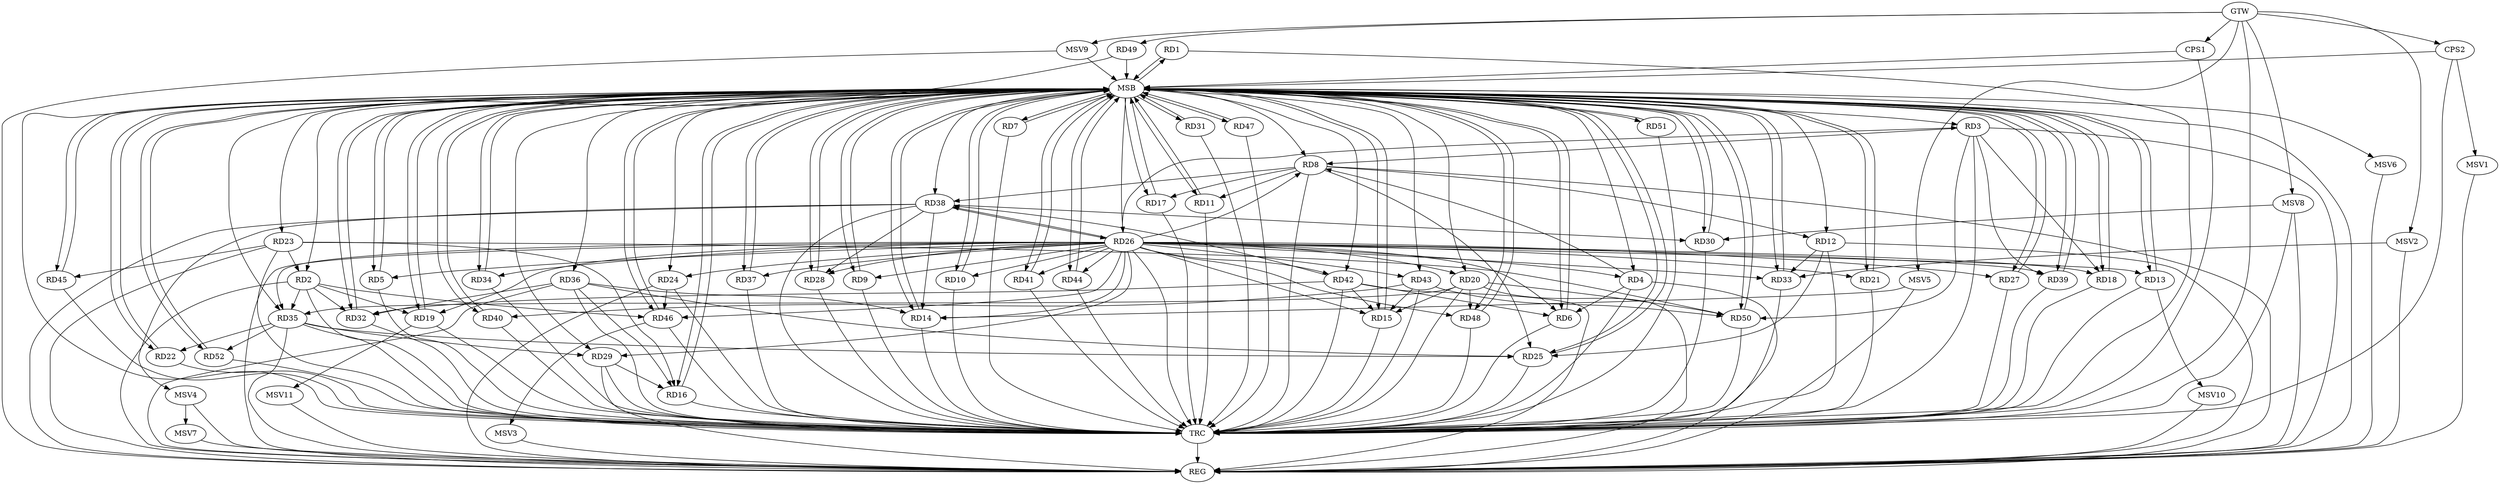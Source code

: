 strict digraph G {
  RD1 [ label="RD1" ];
  RD2 [ label="RD2" ];
  RD3 [ label="RD3" ];
  RD4 [ label="RD4" ];
  RD5 [ label="RD5" ];
  RD6 [ label="RD6" ];
  RD7 [ label="RD7" ];
  RD8 [ label="RD8" ];
  RD9 [ label="RD9" ];
  RD10 [ label="RD10" ];
  RD11 [ label="RD11" ];
  RD12 [ label="RD12" ];
  RD13 [ label="RD13" ];
  RD14 [ label="RD14" ];
  RD15 [ label="RD15" ];
  RD16 [ label="RD16" ];
  RD17 [ label="RD17" ];
  RD18 [ label="RD18" ];
  RD19 [ label="RD19" ];
  RD20 [ label="RD20" ];
  RD21 [ label="RD21" ];
  RD22 [ label="RD22" ];
  RD23 [ label="RD23" ];
  RD24 [ label="RD24" ];
  RD25 [ label="RD25" ];
  RD26 [ label="RD26" ];
  RD27 [ label="RD27" ];
  RD28 [ label="RD28" ];
  RD29 [ label="RD29" ];
  RD30 [ label="RD30" ];
  RD31 [ label="RD31" ];
  RD32 [ label="RD32" ];
  RD33 [ label="RD33" ];
  RD34 [ label="RD34" ];
  RD35 [ label="RD35" ];
  RD36 [ label="RD36" ];
  RD37 [ label="RD37" ];
  RD38 [ label="RD38" ];
  RD39 [ label="RD39" ];
  RD40 [ label="RD40" ];
  RD41 [ label="RD41" ];
  RD42 [ label="RD42" ];
  RD43 [ label="RD43" ];
  RD44 [ label="RD44" ];
  RD45 [ label="RD45" ];
  RD46 [ label="RD46" ];
  RD47 [ label="RD47" ];
  RD48 [ label="RD48" ];
  RD49 [ label="RD49" ];
  RD50 [ label="RD50" ];
  RD51 [ label="RD51" ];
  RD52 [ label="RD52" ];
  CPS1 [ label="CPS1" ];
  CPS2 [ label="CPS2" ];
  GTW [ label="GTW" ];
  REG [ label="REG" ];
  MSB [ label="MSB" ];
  TRC [ label="TRC" ];
  MSV1 [ label="MSV1" ];
  MSV2 [ label="MSV2" ];
  MSV3 [ label="MSV3" ];
  MSV4 [ label="MSV4" ];
  MSV5 [ label="MSV5" ];
  MSV6 [ label="MSV6" ];
  MSV7 [ label="MSV7" ];
  MSV8 [ label="MSV8" ];
  MSV9 [ label="MSV9" ];
  MSV10 [ label="MSV10" ];
  MSV11 [ label="MSV11" ];
  RD2 -> RD19;
  RD23 -> RD2;
  RD2 -> RD32;
  RD2 -> RD35;
  RD2 -> RD46;
  RD3 -> RD8;
  RD3 -> RD18;
  RD3 -> RD39;
  RD3 -> RD50;
  RD4 -> RD6;
  RD4 -> RD8;
  RD26 -> RD6;
  RD42 -> RD6;
  RD8 -> RD11;
  RD8 -> RD12;
  RD8 -> RD17;
  RD8 -> RD25;
  RD8 -> RD38;
  RD12 -> RD25;
  RD12 -> RD33;
  RD36 -> RD14;
  RD38 -> RD14;
  RD20 -> RD15;
  RD26 -> RD15;
  RD42 -> RD15;
  RD43 -> RD15;
  RD23 -> RD16;
  RD29 -> RD16;
  RD36 -> RD16;
  RD20 -> RD35;
  RD20 -> RD48;
  RD20 -> RD50;
  RD26 -> RD21;
  RD35 -> RD22;
  RD23 -> RD45;
  RD23 -> RD50;
  RD24 -> RD46;
  RD35 -> RD25;
  RD36 -> RD25;
  RD26 -> RD28;
  RD26 -> RD29;
  RD26 -> RD33;
  RD26 -> RD38;
  RD38 -> RD26;
  RD38 -> RD28;
  RD35 -> RD29;
  RD38 -> RD30;
  RD36 -> RD32;
  RD42 -> RD32;
  RD35 -> RD52;
  RD42 -> RD38;
  RD43 -> RD40;
  RD43 -> RD50;
  GTW -> RD49;
  GTW -> CPS1;
  GTW -> CPS2;
  RD2 -> REG;
  RD3 -> REG;
  RD4 -> REG;
  RD8 -> REG;
  RD12 -> REG;
  RD20 -> REG;
  RD23 -> REG;
  RD24 -> REG;
  RD26 -> REG;
  RD29 -> REG;
  RD35 -> REG;
  RD36 -> REG;
  RD38 -> REG;
  RD42 -> REG;
  RD1 -> MSB;
  MSB -> RD18;
  MSB -> RD20;
  MSB -> RD21;
  MSB -> REG;
  RD5 -> MSB;
  MSB -> RD16;
  MSB -> RD48;
  RD6 -> MSB;
  MSB -> RD15;
  MSB -> RD17;
  MSB -> RD25;
  MSB -> RD35;
  RD7 -> MSB;
  MSB -> RD19;
  MSB -> RD29;
  MSB -> RD30;
  MSB -> RD34;
  MSB -> RD39;
  RD9 -> MSB;
  MSB -> RD33;
  MSB -> RD37;
  MSB -> RD46;
  MSB -> RD47;
  MSB -> RD52;
  RD10 -> MSB;
  MSB -> RD51;
  RD11 -> MSB;
  MSB -> RD43;
  RD13 -> MSB;
  RD14 -> MSB;
  MSB -> RD1;
  MSB -> RD12;
  MSB -> RD24;
  MSB -> RD36;
  MSB -> RD44;
  RD15 -> MSB;
  MSB -> RD41;
  RD16 -> MSB;
  MSB -> RD6;
  MSB -> RD11;
  MSB -> RD42;
  RD17 -> MSB;
  MSB -> RD5;
  MSB -> RD8;
  RD18 -> MSB;
  MSB -> RD7;
  MSB -> RD9;
  MSB -> RD10;
  MSB -> RD26;
  MSB -> RD50;
  RD19 -> MSB;
  MSB -> RD23;
  RD21 -> MSB;
  MSB -> RD2;
  RD22 -> MSB;
  MSB -> RD31;
  MSB -> RD45;
  RD25 -> MSB;
  MSB -> RD4;
  RD27 -> MSB;
  RD28 -> MSB;
  MSB -> RD3;
  RD30 -> MSB;
  MSB -> RD13;
  RD31 -> MSB;
  RD32 -> MSB;
  RD33 -> MSB;
  MSB -> RD40;
  RD34 -> MSB;
  MSB -> RD38;
  RD37 -> MSB;
  MSB -> RD14;
  RD39 -> MSB;
  RD40 -> MSB;
  RD41 -> MSB;
  RD44 -> MSB;
  MSB -> RD27;
  RD45 -> MSB;
  RD46 -> MSB;
  RD47 -> MSB;
  MSB -> RD28;
  RD48 -> MSB;
  RD49 -> MSB;
  MSB -> RD22;
  RD50 -> MSB;
  RD51 -> MSB;
  RD52 -> MSB;
  CPS1 -> MSB;
  MSB -> RD32;
  CPS2 -> MSB;
  RD1 -> TRC;
  RD2 -> TRC;
  RD3 -> TRC;
  RD4 -> TRC;
  RD5 -> TRC;
  RD6 -> TRC;
  RD7 -> TRC;
  RD8 -> TRC;
  RD9 -> TRC;
  RD10 -> TRC;
  RD11 -> TRC;
  RD12 -> TRC;
  RD13 -> TRC;
  RD14 -> TRC;
  RD15 -> TRC;
  RD16 -> TRC;
  RD17 -> TRC;
  RD18 -> TRC;
  RD19 -> TRC;
  RD20 -> TRC;
  RD21 -> TRC;
  RD22 -> TRC;
  RD23 -> TRC;
  RD24 -> TRC;
  RD25 -> TRC;
  RD26 -> TRC;
  RD27 -> TRC;
  RD28 -> TRC;
  RD29 -> TRC;
  RD30 -> TRC;
  RD31 -> TRC;
  RD32 -> TRC;
  RD33 -> TRC;
  RD34 -> TRC;
  RD35 -> TRC;
  RD36 -> TRC;
  RD37 -> TRC;
  RD38 -> TRC;
  RD39 -> TRC;
  RD40 -> TRC;
  RD41 -> TRC;
  RD42 -> TRC;
  RD43 -> TRC;
  RD44 -> TRC;
  RD45 -> TRC;
  RD46 -> TRC;
  RD47 -> TRC;
  RD48 -> TRC;
  RD49 -> TRC;
  RD50 -> TRC;
  RD51 -> TRC;
  RD52 -> TRC;
  CPS1 -> TRC;
  CPS2 -> TRC;
  GTW -> TRC;
  TRC -> REG;
  RD26 -> RD3;
  RD26 -> RD48;
  RD26 -> RD9;
  RD26 -> RD27;
  RD26 -> RD37;
  RD26 -> RD42;
  RD26 -> RD34;
  RD26 -> RD5;
  RD26 -> RD41;
  RD26 -> RD44;
  RD26 -> RD13;
  RD26 -> RD20;
  RD26 -> RD4;
  RD26 -> RD14;
  RD26 -> RD10;
  RD26 -> RD24;
  RD26 -> RD35;
  RD26 -> RD46;
  RD26 -> RD8;
  RD26 -> RD39;
  RD26 -> RD18;
  RD26 -> RD43;
  RD26 -> RD19;
  CPS2 -> MSV1;
  MSV1 -> REG;
  MSV2 -> RD33;
  GTW -> MSV2;
  MSV2 -> REG;
  RD46 -> MSV3;
  MSV3 -> REG;
  RD38 -> MSV4;
  MSV4 -> REG;
  MSV5 -> RD14;
  GTW -> MSV5;
  MSV5 -> REG;
  MSB -> MSV6;
  MSV6 -> REG;
  MSV4 -> MSV7;
  MSV7 -> REG;
  MSV8 -> RD30;
  GTW -> MSV8;
  MSV8 -> REG;
  MSV8 -> TRC;
  MSV9 -> MSB;
  GTW -> MSV9;
  MSV9 -> REG;
  RD13 -> MSV10;
  MSV10 -> REG;
  RD19 -> MSV11;
  MSV11 -> REG;
}
